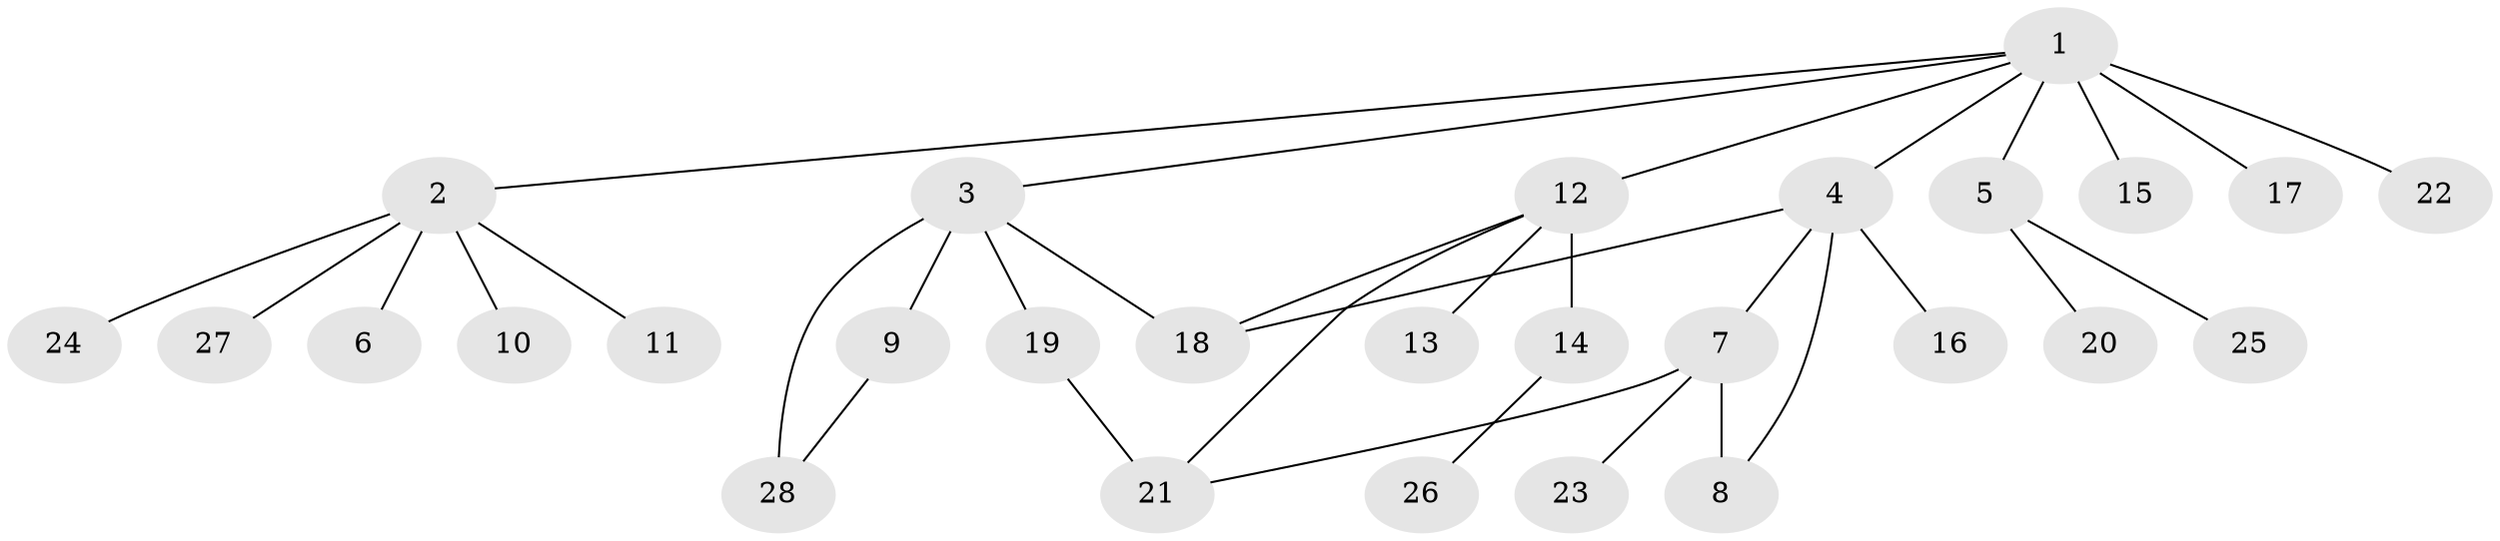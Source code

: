 // original degree distribution, {11: 0.017857142857142856, 7: 0.017857142857142856, 4: 0.07142857142857142, 8: 0.03571428571428571, 1: 0.5892857142857143, 2: 0.21428571428571427, 3: 0.03571428571428571, 9: 0.017857142857142856}
// Generated by graph-tools (version 1.1) at 2025/35/03/09/25 02:35:45]
// undirected, 28 vertices, 33 edges
graph export_dot {
graph [start="1"]
  node [color=gray90,style=filled];
  1;
  2;
  3;
  4;
  5;
  6;
  7;
  8;
  9;
  10;
  11;
  12;
  13;
  14;
  15;
  16;
  17;
  18;
  19;
  20;
  21;
  22;
  23;
  24;
  25;
  26;
  27;
  28;
  1 -- 2 [weight=1.0];
  1 -- 3 [weight=1.0];
  1 -- 4 [weight=1.0];
  1 -- 5 [weight=1.0];
  1 -- 12 [weight=1.0];
  1 -- 15 [weight=1.0];
  1 -- 17 [weight=3.0];
  1 -- 22 [weight=1.0];
  2 -- 6 [weight=1.0];
  2 -- 10 [weight=1.0];
  2 -- 11 [weight=1.0];
  2 -- 24 [weight=1.0];
  2 -- 27 [weight=1.0];
  3 -- 9 [weight=1.0];
  3 -- 18 [weight=1.0];
  3 -- 19 [weight=1.0];
  3 -- 28 [weight=2.0];
  4 -- 7 [weight=1.0];
  4 -- 8 [weight=1.0];
  4 -- 16 [weight=3.0];
  4 -- 18 [weight=1.0];
  5 -- 20 [weight=1.0];
  5 -- 25 [weight=1.0];
  7 -- 8 [weight=4.0];
  7 -- 21 [weight=1.0];
  7 -- 23 [weight=1.0];
  9 -- 28 [weight=1.0];
  12 -- 13 [weight=1.0];
  12 -- 14 [weight=4.0];
  12 -- 18 [weight=1.0];
  12 -- 21 [weight=1.0];
  14 -- 26 [weight=1.0];
  19 -- 21 [weight=2.0];
}
